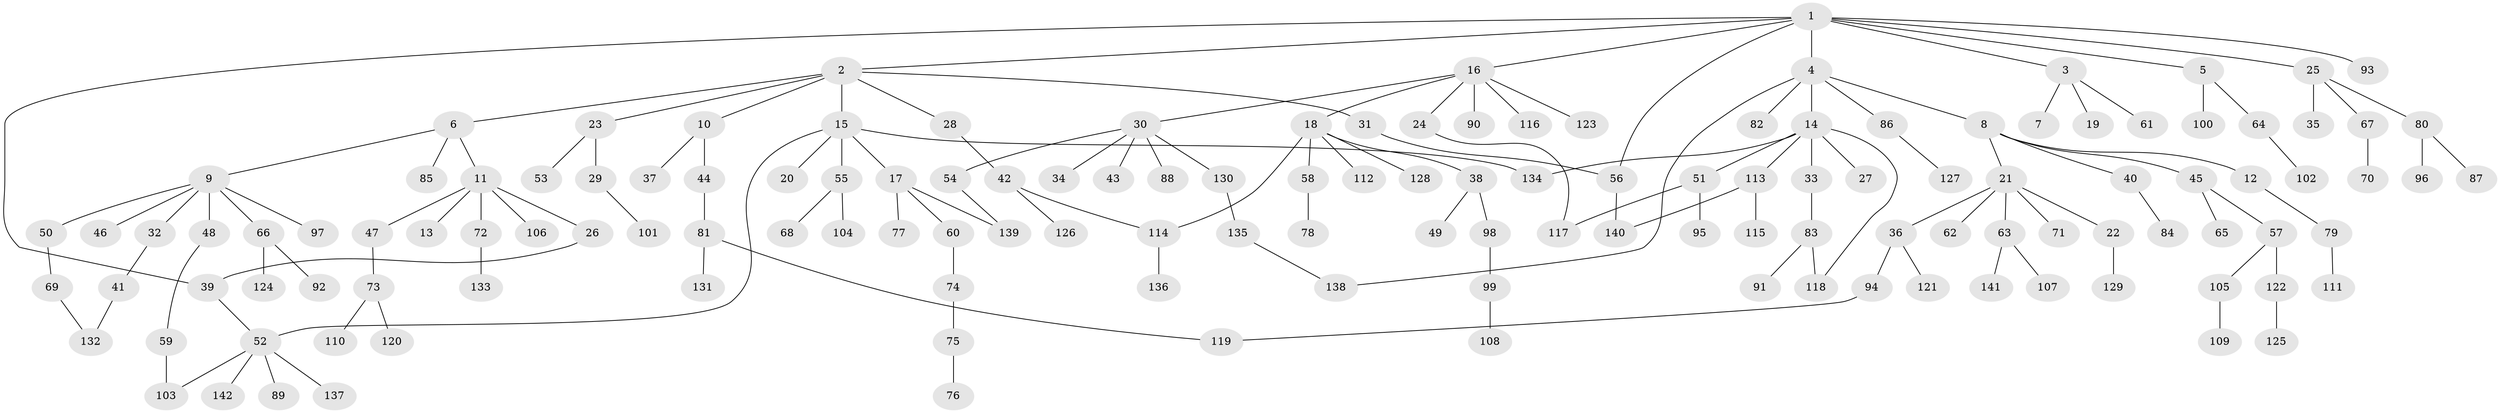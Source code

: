 // coarse degree distribution, {1: 0.5529411764705883, 2: 0.38823529411764707, 9: 0.03529411764705882, 4: 0.011764705882352941, 34: 0.011764705882352941}
// Generated by graph-tools (version 1.1) at 2025/45/03/04/25 21:45:18]
// undirected, 142 vertices, 154 edges
graph export_dot {
graph [start="1"]
  node [color=gray90,style=filled];
  1;
  2;
  3;
  4;
  5;
  6;
  7;
  8;
  9;
  10;
  11;
  12;
  13;
  14;
  15;
  16;
  17;
  18;
  19;
  20;
  21;
  22;
  23;
  24;
  25;
  26;
  27;
  28;
  29;
  30;
  31;
  32;
  33;
  34;
  35;
  36;
  37;
  38;
  39;
  40;
  41;
  42;
  43;
  44;
  45;
  46;
  47;
  48;
  49;
  50;
  51;
  52;
  53;
  54;
  55;
  56;
  57;
  58;
  59;
  60;
  61;
  62;
  63;
  64;
  65;
  66;
  67;
  68;
  69;
  70;
  71;
  72;
  73;
  74;
  75;
  76;
  77;
  78;
  79;
  80;
  81;
  82;
  83;
  84;
  85;
  86;
  87;
  88;
  89;
  90;
  91;
  92;
  93;
  94;
  95;
  96;
  97;
  98;
  99;
  100;
  101;
  102;
  103;
  104;
  105;
  106;
  107;
  108;
  109;
  110;
  111;
  112;
  113;
  114;
  115;
  116;
  117;
  118;
  119;
  120;
  121;
  122;
  123;
  124;
  125;
  126;
  127;
  128;
  129;
  130;
  131;
  132;
  133;
  134;
  135;
  136;
  137;
  138;
  139;
  140;
  141;
  142;
  1 -- 2;
  1 -- 3;
  1 -- 4;
  1 -- 5;
  1 -- 16;
  1 -- 25;
  1 -- 39;
  1 -- 56;
  1 -- 93;
  2 -- 6;
  2 -- 10;
  2 -- 15;
  2 -- 23;
  2 -- 28;
  2 -- 31;
  3 -- 7;
  3 -- 19;
  3 -- 61;
  4 -- 8;
  4 -- 14;
  4 -- 82;
  4 -- 86;
  4 -- 138;
  5 -- 64;
  5 -- 100;
  6 -- 9;
  6 -- 11;
  6 -- 85;
  8 -- 12;
  8 -- 21;
  8 -- 40;
  8 -- 45;
  9 -- 32;
  9 -- 46;
  9 -- 48;
  9 -- 50;
  9 -- 66;
  9 -- 97;
  10 -- 37;
  10 -- 44;
  11 -- 13;
  11 -- 26;
  11 -- 47;
  11 -- 72;
  11 -- 106;
  12 -- 79;
  14 -- 27;
  14 -- 33;
  14 -- 51;
  14 -- 113;
  14 -- 134;
  14 -- 118;
  15 -- 17;
  15 -- 20;
  15 -- 55;
  15 -- 134;
  15 -- 52;
  16 -- 18;
  16 -- 24;
  16 -- 30;
  16 -- 90;
  16 -- 116;
  16 -- 123;
  17 -- 60;
  17 -- 77;
  17 -- 139;
  18 -- 38;
  18 -- 58;
  18 -- 112;
  18 -- 128;
  18 -- 114;
  21 -- 22;
  21 -- 36;
  21 -- 62;
  21 -- 63;
  21 -- 71;
  22 -- 129;
  23 -- 29;
  23 -- 53;
  24 -- 117;
  25 -- 35;
  25 -- 67;
  25 -- 80;
  26 -- 39;
  28 -- 42;
  29 -- 101;
  30 -- 34;
  30 -- 43;
  30 -- 54;
  30 -- 88;
  30 -- 130;
  31 -- 56;
  32 -- 41;
  33 -- 83;
  36 -- 94;
  36 -- 121;
  38 -- 49;
  38 -- 98;
  39 -- 52;
  40 -- 84;
  41 -- 132;
  42 -- 114;
  42 -- 126;
  44 -- 81;
  45 -- 57;
  45 -- 65;
  47 -- 73;
  48 -- 59;
  50 -- 69;
  51 -- 95;
  51 -- 117;
  52 -- 89;
  52 -- 137;
  52 -- 142;
  52 -- 103;
  54 -- 139;
  55 -- 68;
  55 -- 104;
  56 -- 140;
  57 -- 105;
  57 -- 122;
  58 -- 78;
  59 -- 103;
  60 -- 74;
  63 -- 107;
  63 -- 141;
  64 -- 102;
  66 -- 92;
  66 -- 124;
  67 -- 70;
  69 -- 132;
  72 -- 133;
  73 -- 110;
  73 -- 120;
  74 -- 75;
  75 -- 76;
  79 -- 111;
  80 -- 87;
  80 -- 96;
  81 -- 131;
  81 -- 119;
  83 -- 91;
  83 -- 118;
  86 -- 127;
  94 -- 119;
  98 -- 99;
  99 -- 108;
  105 -- 109;
  113 -- 115;
  113 -- 140;
  114 -- 136;
  122 -- 125;
  130 -- 135;
  135 -- 138;
}
